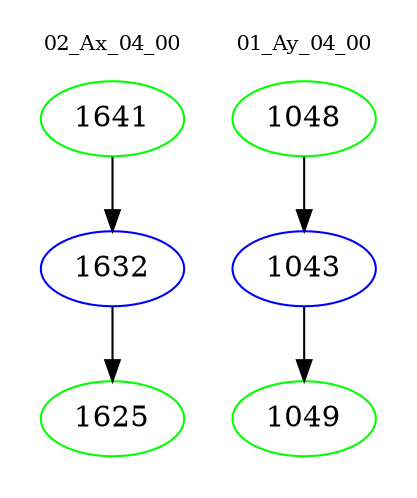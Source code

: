 digraph{
subgraph cluster_0 {
color = white
label = "02_Ax_04_00";
fontsize=10;
T0_1641 [label="1641", color="green"]
T0_1641 -> T0_1632 [color="black"]
T0_1632 [label="1632", color="blue"]
T0_1632 -> T0_1625 [color="black"]
T0_1625 [label="1625", color="green"]
}
subgraph cluster_1 {
color = white
label = "01_Ay_04_00";
fontsize=10;
T1_1048 [label="1048", color="green"]
T1_1048 -> T1_1043 [color="black"]
T1_1043 [label="1043", color="blue"]
T1_1043 -> T1_1049 [color="black"]
T1_1049 [label="1049", color="green"]
}
}

